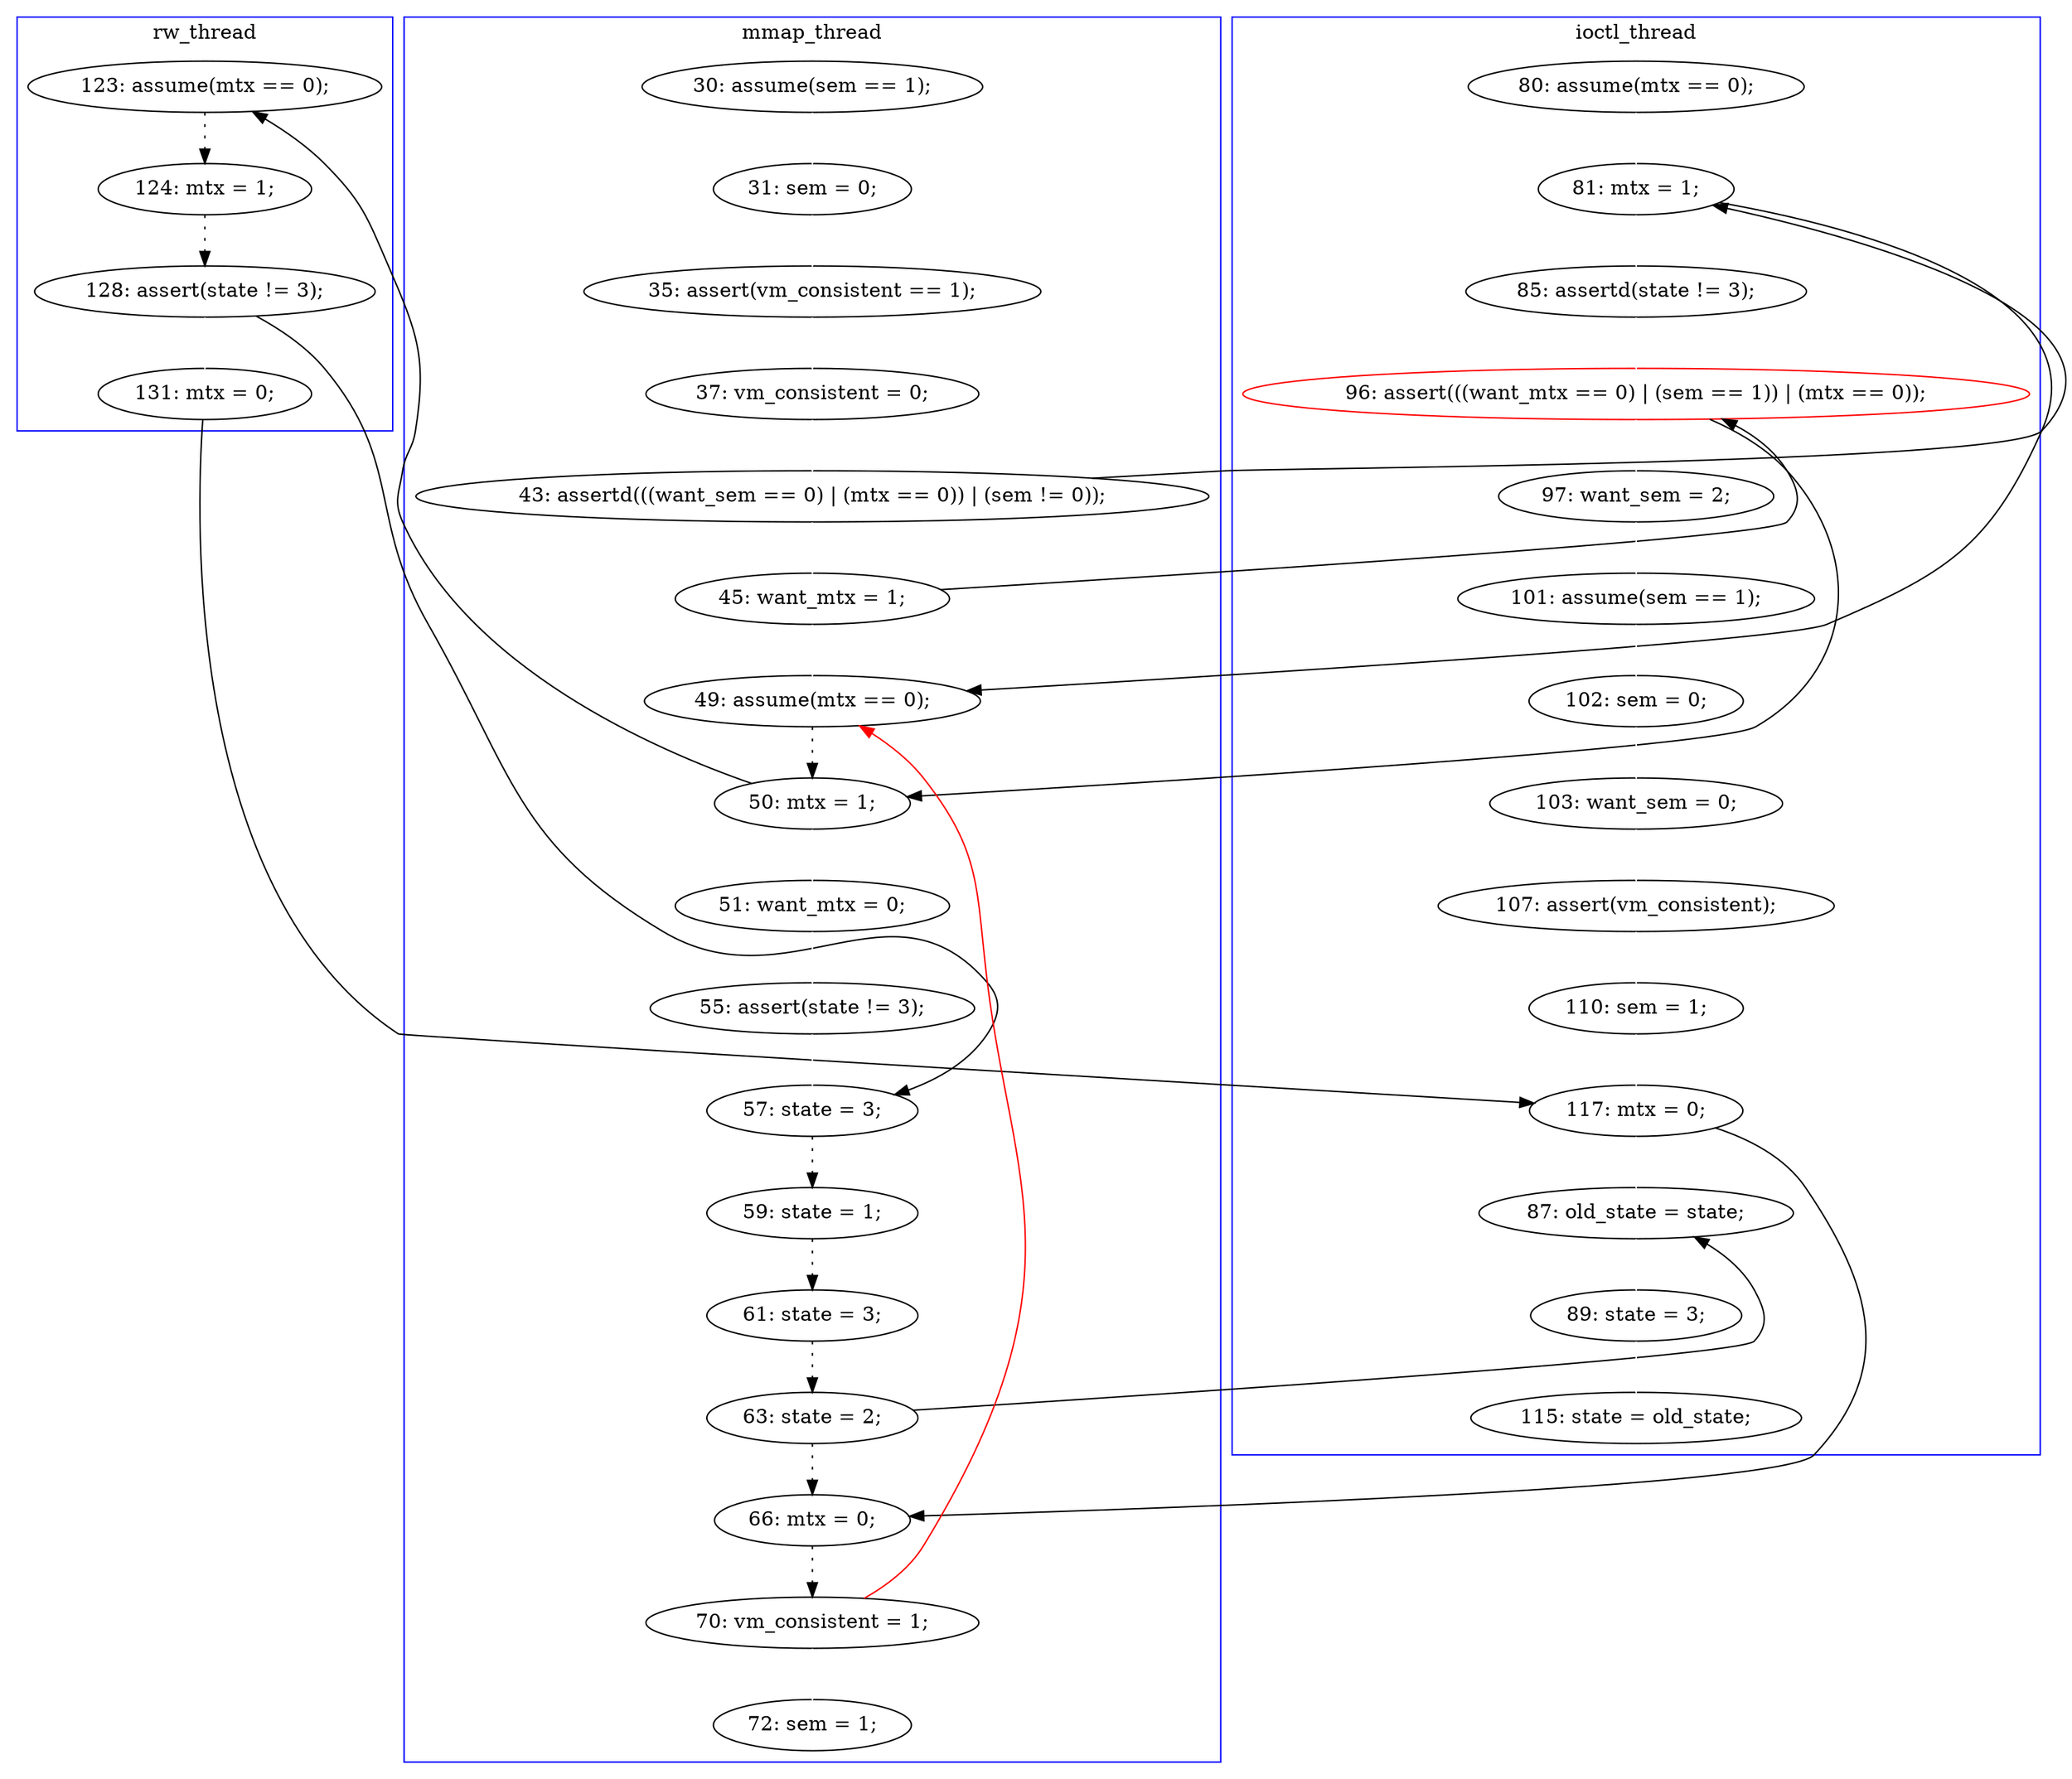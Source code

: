 digraph Counterexample {
	43 -> 49 [color = black, style = dotted]
	20 -> 22 [color = white, style = solid]
	11 -> 12 [color = white, style = solid]
	34 -> 35 [color = black, style = dotted]
	19 -> 20 [color = white, style = solid]
	24 -> 33 [color = black, style = solid, constraint = false]
	18 -> 19 [color = white, style = solid]
	19 -> 23 [color = black, style = solid, constraint = false]
	35 -> 38 [color = white, style = solid]
	35 -> 37 [color = black, style = solid, constraint = false]
	33 -> 34 [color = black, style = dotted]
	24 -> 25 [color = white, style = solid]
	16 -> 22 [color = black, style = solid, constraint = false]
	38 -> 45 [color = black, style = solid, constraint = false]
	29 -> 30 [color = white, style = solid]
	51 -> 23 [color = red, style = solid, constraint = false]
	23 -> 24 [color = black, style = dotted]
	22 -> 24 [color = black, style = solid, constraint = false]
	43 -> 46 [color = black, style = solid, constraint = false]
	13 -> 14 [color = white, style = solid]
	45 -> 46 [color = white, style = solid]
	25 -> 27 [color = white, style = solid]
	30 -> 31 [color = white, style = solid]
	46 -> 47 [color = white, style = solid]
	31 -> 42 [color = white, style = solid]
	12 -> 13 [color = white, style = solid]
	15 -> 19 [color = black, style = solid, constraint = false]
	42 -> 44 [color = white, style = solid]
	27 -> 37 [color = white, style = solid]
	45 -> 49 [color = black, style = solid, constraint = false]
	51 -> 52 [color = white, style = solid]
	37 -> 39 [color = black, style = dotted]
	28 -> 29 [color = white, style = solid]
	14 -> 15 [color = white, style = solid]
	16 -> 23 [color = white, style = solid]
	15 -> 16 [color = white, style = solid]
	49 -> 51 [color = black, style = dotted]
	47 -> 48 [color = white, style = solid]
	44 -> 45 [color = white, style = solid]
	41 -> 43 [color = black, style = dotted]
	22 -> 28 [color = white, style = solid]
	39 -> 41 [color = black, style = dotted]
	subgraph cluster3 {
		label = rw_thread
		color = blue
		34  [label = "124: mtx = 1;"]
		38  [label = "131: mtx = 0;"]
		35  [label = "128: assert(state != 3);"]
		33  [label = "123: assume(mtx == 0);"]
	}
	subgraph cluster1 {
		label = mmap_thread
		color = blue
		11  [label = "30: assume(sem == 1);"]
		52  [label = "72: sem = 1;"]
		23  [label = "49: assume(mtx == 0);"]
		39  [label = "59: state = 1;"]
		16  [label = "45: want_mtx = 1;"]
		41  [label = "61: state = 3;"]
		37  [label = "57: state = 3;"]
		25  [label = "51: want_mtx = 0;"]
		14  [label = "37: vm_consistent = 0;"]
		49  [label = "66: mtx = 0;"]
		15  [label = "43: assertd(((want_sem == 0) | (mtx == 0)) | (sem != 0));"]
		13  [label = "35: assert(vm_consistent == 1);"]
		24  [label = "50: mtx = 1;"]
		27  [label = "55: assert(state != 3);"]
		12  [label = "31: sem = 0;"]
		43  [label = "63: state = 2;"]
		51  [label = "70: vm_consistent = 1;"]
	}
	subgraph cluster2 {
		label = ioctl_thread
		color = blue
		31  [label = "103: want_sem = 0;"]
		46  [label = "87: old_state = state;"]
		47  [label = "89: state = 3;"]
		22  [label = "96: assert(((want_mtx == 0) | (sem == 1)) | (mtx == 0));", color = red]
		20  [label = "85: assertd(state != 3);"]
		45  [label = "117: mtx = 0;"]
		42  [label = "107: assert(vm_consistent);"]
		29  [label = "101: assume(sem == 1);"]
		44  [label = "110: sem = 1;"]
		48  [label = "115: state = old_state;"]
		19  [label = "81: mtx = 1;"]
		30  [label = "102: sem = 0;"]
		18  [label = "80: assume(mtx == 0);"]
		28  [label = "97: want_sem = 2;"]
	}
}